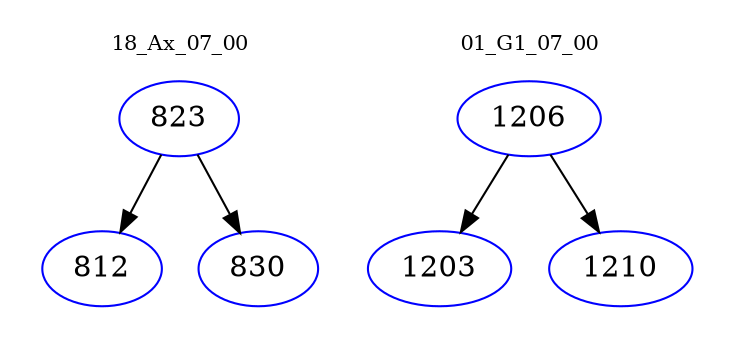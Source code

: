 digraph{
subgraph cluster_0 {
color = white
label = "18_Ax_07_00";
fontsize=10;
T0_823 [label="823", color="blue"]
T0_823 -> T0_812 [color="black"]
T0_812 [label="812", color="blue"]
T0_823 -> T0_830 [color="black"]
T0_830 [label="830", color="blue"]
}
subgraph cluster_1 {
color = white
label = "01_G1_07_00";
fontsize=10;
T1_1206 [label="1206", color="blue"]
T1_1206 -> T1_1203 [color="black"]
T1_1203 [label="1203", color="blue"]
T1_1206 -> T1_1210 [color="black"]
T1_1210 [label="1210", color="blue"]
}
}
